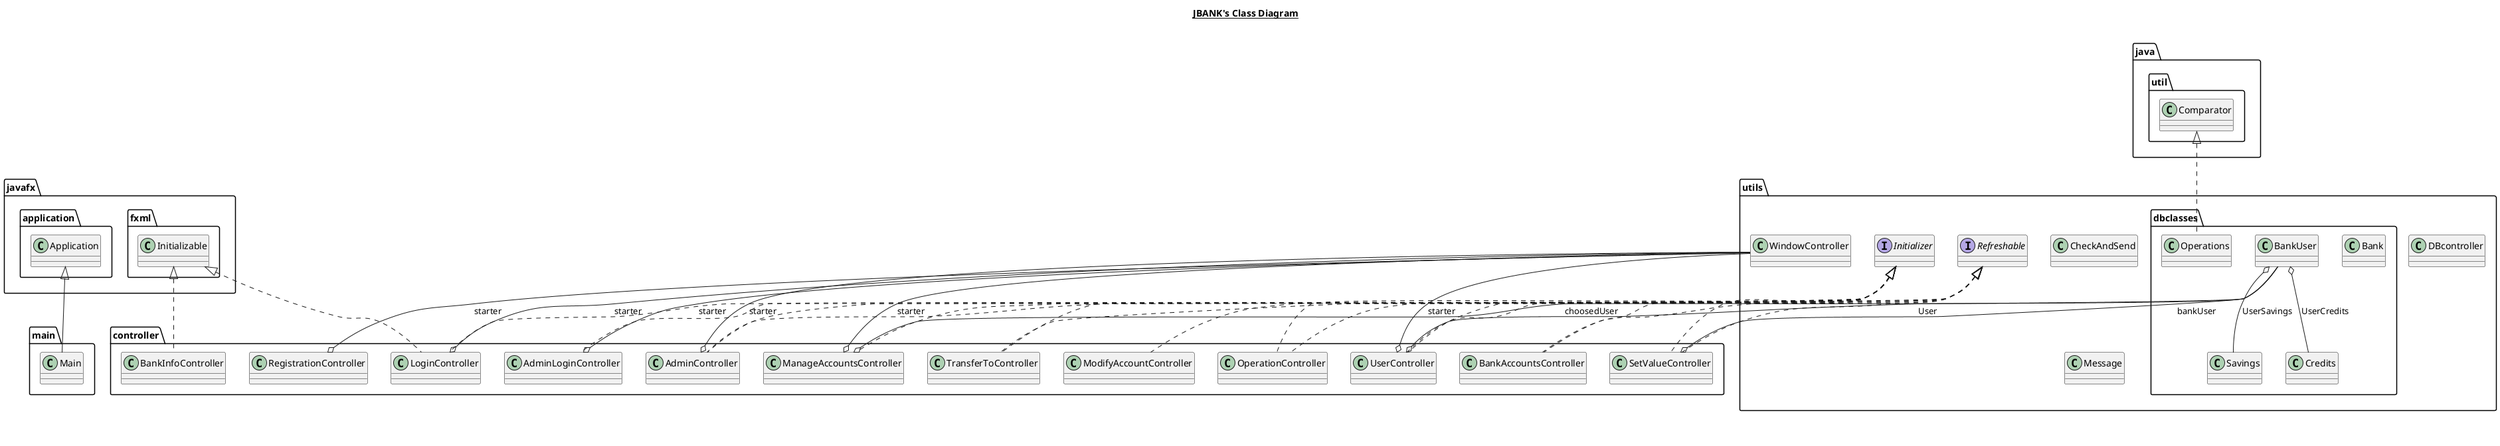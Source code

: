 @startuml

title __JBANK's Class Diagram__\n

  namespace controller {
    class controller.AdminController {
    }
  }
  

  namespace controller {
    class controller.AdminLoginController {
    }
  }
  

  namespace controller {
    class controller.BankAccountsController {
    }
  }
  

  namespace controller {
    class controller.BankInfoController {
    }
  }
  

  namespace controller {
    class controller.LoginController {
    }
  }
  

  namespace controller {
    class controller.ManageAccountsController {
    }
  }
  

  namespace controller {
    class controller.ModifyAccountController {
    }
  }
  

  namespace controller {
    class controller.OperationController {
    }
  }
  

  namespace controller {
    class controller.RegistrationController {
    }
  }
  

  namespace controller {
    class controller.SetValueController {
    }
  }
  

  namespace controller {
    class controller.TransferToController {
    }
  }
  

  namespace controller {
    class controller.UserController {
    }
  }
  

  namespace main {
    class main.Main {
    }
  }
  

  namespace utils {
    class utils.CheckAndSend {
    }
  }
  

  namespace utils {
    class utils.DBcontroller {
    }
  }
  

  namespace utils {
    interface utils.Initializer {
    }
  }
  

  namespace utils {
    class utils.Message {
    }
  }
  

  namespace utils {
    interface utils.Refreshable {
    }
  }
  

  namespace utils {
    class utils.WindowController {
    }
  }
  

  namespace utils {
    namespace dbclasses {
      class utils.dbclasses.Bank {
      }
    }
  }
  

  namespace utils {
    namespace dbclasses {
      class utils.dbclasses.BankUser {
      }
    }
  }
  

  namespace utils {
    namespace dbclasses {
      class utils.dbclasses.Credits {
      }
    }
  }
  

  namespace utils {
    namespace dbclasses {
      class utils.dbclasses.Operations {
      }
    }
  }
  

  namespace utils {
    namespace dbclasses {
      class utils.dbclasses.Savings {
      }
    }
  }
  

  controller.AdminController .up.|> utils.Initializer
  controller.AdminController .up.|> utils.Refreshable
  controller.AdminController o-- utils.WindowController : starter
  controller.AdminLoginController .up.|> utils.Initializer
  controller.AdminLoginController o-- utils.WindowController : starter
  controller.BankAccountsController .up.|> utils.Initializer
  controller.BankAccountsController .up.|> utils.Refreshable
  controller.BankInfoController .up.|> javafx.fxml.Initializable
  controller.LoginController .up.|> javafx.fxml.Initializable
  controller.LoginController .up.|> utils.Initializer
  controller.LoginController o-- utils.WindowController : starter
  controller.ManageAccountsController .up.|> utils.Initializer
  controller.ManageAccountsController o-- utils.dbclasses.BankUser : choosedUser
  controller.ManageAccountsController o-- utils.WindowController : starter
  controller.ModifyAccountController .up.|> utils.Initializer
  controller.OperationController .up.|> utils.Initializer
  controller.OperationController .up.|> utils.Refreshable
  controller.RegistrationController o-- utils.WindowController : starter
  controller.SetValueController .up.|> utils.Initializer
  controller.SetValueController .up.|> utils.Refreshable
  controller.SetValueController o-- utils.dbclasses.BankUser : bankUser
  controller.TransferToController .up.|> utils.Initializer
  controller.TransferToController .up.|> utils.Refreshable
  controller.UserController .up.|> utils.Initializer
  controller.UserController .up.|> utils.Refreshable
  controller.UserController o-- utils.dbclasses.BankUser : User
  controller.UserController o-- utils.WindowController : starter
  main.Main -up-|> javafx.application.Application
  utils.dbclasses.BankUser o-- utils.dbclasses.Credits : UserCredits
  utils.dbclasses.BankUser o-- utils.dbclasses.Savings : UserSavings
  utils.dbclasses.Operations .up.|> java.util.Comparator


right footer



endfooter

@enduml
